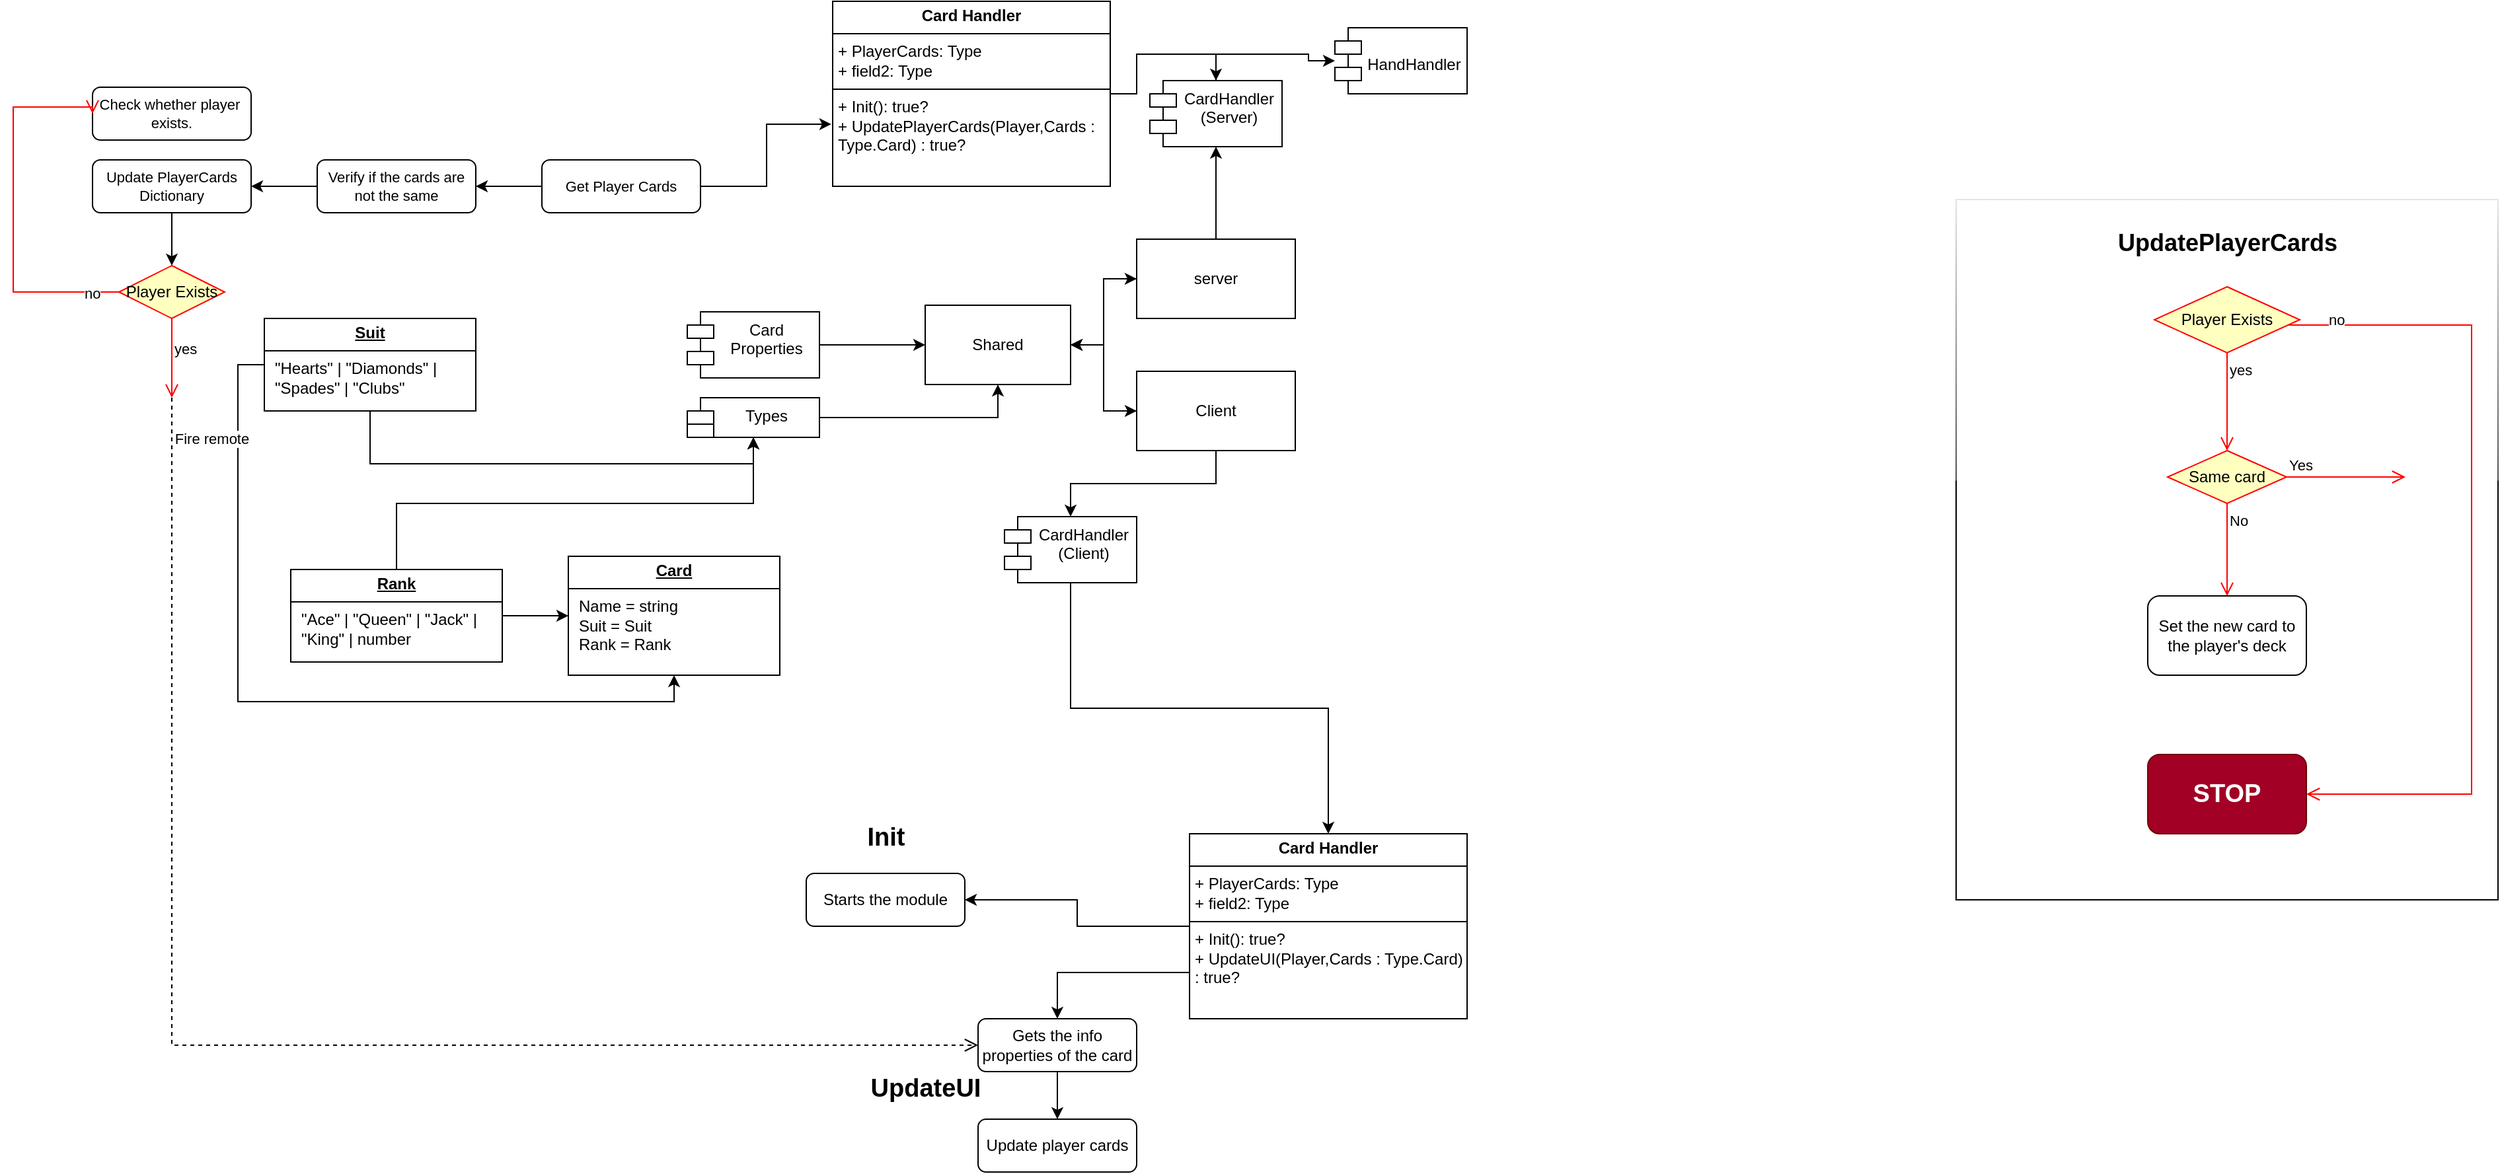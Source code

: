 <mxfile version="28.1.2">
  <diagram name="Page-1" id="2ejksbhLOjRQDNgva4iq">
    <mxGraphModel dx="896" dy="513" grid="1" gridSize="10" guides="1" tooltips="1" connect="1" arrows="1" fold="1" page="1" pageScale="1" pageWidth="2100" pageHeight="1800" math="0" shadow="0">
      <root>
        <mxCell id="0" />
        <mxCell id="1" parent="0" />
        <mxCell id="hIoRJC46qkKHdnnMaita-1" style="edgeStyle=orthogonalEdgeStyle;rounded=0;orthogonalLoop=1;jettySize=auto;html=1;exitX=0.5;exitY=0;exitDx=0;exitDy=0;entryX=0.5;entryY=1;entryDx=0;entryDy=0;" parent="1" source="hIoRJC46qkKHdnnMaita-3" target="hIoRJC46qkKHdnnMaita-5" edge="1">
          <mxGeometry relative="1" as="geometry" />
        </mxCell>
        <mxCell id="hIoRJC46qkKHdnnMaita-2" style="edgeStyle=orthogonalEdgeStyle;rounded=0;orthogonalLoop=1;jettySize=auto;html=1;exitX=0;exitY=0.5;exitDx=0;exitDy=0;entryX=1;entryY=0.5;entryDx=0;entryDy=0;" parent="1" source="hIoRJC46qkKHdnnMaita-3" target="hIoRJC46qkKHdnnMaita-15" edge="1">
          <mxGeometry relative="1" as="geometry" />
        </mxCell>
        <mxCell id="hIoRJC46qkKHdnnMaita-3" value="server" style="rounded=0;whiteSpace=wrap;html=1;" parent="1" vertex="1">
          <mxGeometry x="890" y="220" width="120" height="60" as="geometry" />
        </mxCell>
        <mxCell id="hIoRJC46qkKHdnnMaita-4" style="edgeStyle=orthogonalEdgeStyle;rounded=0;orthogonalLoop=1;jettySize=auto;html=1;exitX=0.5;exitY=0;exitDx=0;exitDy=0;" parent="1" source="hIoRJC46qkKHdnnMaita-5" target="hIoRJC46qkKHdnnMaita-16" edge="1">
          <mxGeometry relative="1" as="geometry" />
        </mxCell>
        <mxCell id="hIoRJC46qkKHdnnMaita-5" value="CardHandler&lt;div&gt;(Server)&lt;/div&gt;" style="shape=module;align=left;spacingLeft=20;align=center;verticalAlign=top;whiteSpace=wrap;html=1;" parent="1" vertex="1">
          <mxGeometry x="900" y="100" width="100" height="50" as="geometry" />
        </mxCell>
        <mxCell id="hIoRJC46qkKHdnnMaita-6" style="edgeStyle=orthogonalEdgeStyle;rounded=0;orthogonalLoop=1;jettySize=auto;html=1;exitX=0.5;exitY=1;exitDx=0;exitDy=0;entryX=0.5;entryY=0;entryDx=0;entryDy=0;" parent="1" source="hIoRJC46qkKHdnnMaita-7" target="hIoRJC46qkKHdnnMaita-39" edge="1">
          <mxGeometry relative="1" as="geometry" />
        </mxCell>
        <mxCell id="hIoRJC46qkKHdnnMaita-7" value="CardHandler&lt;div&gt;(Client)&lt;/div&gt;" style="shape=module;align=left;spacingLeft=20;align=center;verticalAlign=top;whiteSpace=wrap;html=1;" parent="1" vertex="1">
          <mxGeometry x="790" y="430" width="100" height="50" as="geometry" />
        </mxCell>
        <mxCell id="hIoRJC46qkKHdnnMaita-8" style="edgeStyle=orthogonalEdgeStyle;rounded=0;orthogonalLoop=1;jettySize=auto;html=1;exitX=0.5;exitY=1;exitDx=0;exitDy=0;entryX=0.5;entryY=0;entryDx=0;entryDy=0;" parent="1" source="hIoRJC46qkKHdnnMaita-10" target="hIoRJC46qkKHdnnMaita-7" edge="1">
          <mxGeometry relative="1" as="geometry" />
        </mxCell>
        <mxCell id="hIoRJC46qkKHdnnMaita-9" style="edgeStyle=orthogonalEdgeStyle;rounded=0;orthogonalLoop=1;jettySize=auto;html=1;exitX=0;exitY=0.5;exitDx=0;exitDy=0;entryX=1;entryY=0.5;entryDx=0;entryDy=0;" parent="1" source="hIoRJC46qkKHdnnMaita-10" target="hIoRJC46qkKHdnnMaita-15" edge="1">
          <mxGeometry relative="1" as="geometry" />
        </mxCell>
        <mxCell id="hIoRJC46qkKHdnnMaita-10" value="Client" style="rounded=0;whiteSpace=wrap;html=1;" parent="1" vertex="1">
          <mxGeometry x="890" y="320" width="120" height="60" as="geometry" />
        </mxCell>
        <mxCell id="hIoRJC46qkKHdnnMaita-11" style="edgeStyle=orthogonalEdgeStyle;rounded=0;orthogonalLoop=1;jettySize=auto;html=1;exitX=1;exitY=0.5;exitDx=0;exitDy=0;entryX=0;entryY=0.5;entryDx=0;entryDy=0;" parent="1" source="hIoRJC46qkKHdnnMaita-12" target="hIoRJC46qkKHdnnMaita-15" edge="1">
          <mxGeometry relative="1" as="geometry" />
        </mxCell>
        <mxCell id="hIoRJC46qkKHdnnMaita-12" value="Card&lt;div&gt;Properties&lt;/div&gt;" style="shape=module;align=left;spacingLeft=20;align=center;verticalAlign=top;whiteSpace=wrap;html=1;" parent="1" vertex="1">
          <mxGeometry x="550" y="275" width="100" height="50" as="geometry" />
        </mxCell>
        <mxCell id="hIoRJC46qkKHdnnMaita-13" style="edgeStyle=orthogonalEdgeStyle;rounded=0;orthogonalLoop=1;jettySize=auto;html=1;exitX=1;exitY=0.5;exitDx=0;exitDy=0;entryX=0;entryY=0.5;entryDx=0;entryDy=0;" parent="1" source="hIoRJC46qkKHdnnMaita-15" target="hIoRJC46qkKHdnnMaita-3" edge="1">
          <mxGeometry relative="1" as="geometry" />
        </mxCell>
        <mxCell id="hIoRJC46qkKHdnnMaita-14" style="edgeStyle=orthogonalEdgeStyle;rounded=0;orthogonalLoop=1;jettySize=auto;html=1;exitX=1;exitY=0.5;exitDx=0;exitDy=0;entryX=0;entryY=0.5;entryDx=0;entryDy=0;" parent="1" source="hIoRJC46qkKHdnnMaita-15" target="hIoRJC46qkKHdnnMaita-10" edge="1">
          <mxGeometry relative="1" as="geometry" />
        </mxCell>
        <mxCell id="hIoRJC46qkKHdnnMaita-15" value="Shared" style="rounded=0;whiteSpace=wrap;html=1;" parent="1" vertex="1">
          <mxGeometry x="730" y="270" width="110" height="60" as="geometry" />
        </mxCell>
        <mxCell id="hIoRJC46qkKHdnnMaita-16" value="&lt;div&gt;&lt;br&gt;&lt;/div&gt;HandHandler" style="shape=module;align=left;spacingLeft=20;align=center;verticalAlign=top;whiteSpace=wrap;html=1;" parent="1" vertex="1">
          <mxGeometry x="1040" y="60" width="100" height="50" as="geometry" />
        </mxCell>
        <mxCell id="hIoRJC46qkKHdnnMaita-17" style="edgeStyle=orthogonalEdgeStyle;rounded=0;orthogonalLoop=1;jettySize=auto;html=1;exitX=1;exitY=0.5;exitDx=0;exitDy=0;entryX=0.5;entryY=1;entryDx=0;entryDy=0;" parent="1" source="hIoRJC46qkKHdnnMaita-18" target="hIoRJC46qkKHdnnMaita-15" edge="1">
          <mxGeometry relative="1" as="geometry" />
        </mxCell>
        <mxCell id="hIoRJC46qkKHdnnMaita-18" value="Types&lt;div&gt;&lt;br&gt;&lt;/div&gt;" style="shape=module;align=left;spacingLeft=20;align=center;verticalAlign=top;whiteSpace=wrap;html=1;" parent="1" vertex="1">
          <mxGeometry x="550" y="340" width="100" height="30" as="geometry" />
        </mxCell>
        <mxCell id="hIoRJC46qkKHdnnMaita-19" value="&lt;p style=&quot;margin:0px;margin-top:4px;text-align:center;text-decoration:underline;&quot;&gt;&lt;b&gt;Card&lt;/b&gt;&lt;/p&gt;&lt;hr size=&quot;1&quot; style=&quot;border-style:solid;&quot;&gt;&lt;p style=&quot;margin:0px;margin-left:8px;&quot;&gt;Name = string&lt;br&gt;Suit = Suit&lt;br&gt;Rank = Rank&lt;/p&gt;" style="verticalAlign=top;align=left;overflow=fill;html=1;whiteSpace=wrap;" parent="1" vertex="1">
          <mxGeometry x="460" y="460" width="160" height="90" as="geometry" />
        </mxCell>
        <mxCell id="hIoRJC46qkKHdnnMaita-20" style="edgeStyle=orthogonalEdgeStyle;rounded=0;orthogonalLoop=1;jettySize=auto;html=1;exitX=1;exitY=0.5;exitDx=0;exitDy=0;entryX=0;entryY=0.5;entryDx=0;entryDy=0;" parent="1" source="hIoRJC46qkKHdnnMaita-22" target="hIoRJC46qkKHdnnMaita-19" edge="1">
          <mxGeometry relative="1" as="geometry" />
        </mxCell>
        <mxCell id="hIoRJC46qkKHdnnMaita-21" style="edgeStyle=orthogonalEdgeStyle;rounded=0;orthogonalLoop=1;jettySize=auto;html=1;exitX=0.5;exitY=0;exitDx=0;exitDy=0;entryX=0.5;entryY=1;entryDx=0;entryDy=0;" parent="1" source="hIoRJC46qkKHdnnMaita-22" target="hIoRJC46qkKHdnnMaita-18" edge="1">
          <mxGeometry relative="1" as="geometry" />
        </mxCell>
        <mxCell id="hIoRJC46qkKHdnnMaita-22" value="&lt;p style=&quot;margin:0px;margin-top:4px;text-align:center;text-decoration:underline;&quot;&gt;&lt;b&gt;Rank&lt;/b&gt;&lt;/p&gt;&lt;hr size=&quot;1&quot; style=&quot;border-style:solid;&quot;&gt;&lt;p style=&quot;margin:0px;margin-left:8px;&quot;&gt;&quot;Ace&quot; | &quot;Queen&quot; | &quot;Jack&quot; | &quot;King&quot; | number&lt;/p&gt;" style="verticalAlign=top;align=left;overflow=fill;html=1;whiteSpace=wrap;" parent="1" vertex="1">
          <mxGeometry x="250" y="470" width="160" height="70" as="geometry" />
        </mxCell>
        <mxCell id="hIoRJC46qkKHdnnMaita-23" style="edgeStyle=orthogonalEdgeStyle;rounded=0;orthogonalLoop=1;jettySize=auto;html=1;exitX=0.5;exitY=1;exitDx=0;exitDy=0;entryX=0.5;entryY=1;entryDx=0;entryDy=0;" parent="1" source="hIoRJC46qkKHdnnMaita-25" target="hIoRJC46qkKHdnnMaita-18" edge="1">
          <mxGeometry relative="1" as="geometry" />
        </mxCell>
        <mxCell id="hIoRJC46qkKHdnnMaita-24" style="edgeStyle=orthogonalEdgeStyle;rounded=0;orthogonalLoop=1;jettySize=auto;html=1;exitX=0;exitY=0.5;exitDx=0;exitDy=0;entryX=0.5;entryY=1;entryDx=0;entryDy=0;" parent="1" source="hIoRJC46qkKHdnnMaita-25" target="hIoRJC46qkKHdnnMaita-19" edge="1">
          <mxGeometry relative="1" as="geometry" />
        </mxCell>
        <mxCell id="hIoRJC46qkKHdnnMaita-25" value="&lt;p style=&quot;margin:0px;margin-top:4px;text-align:center;text-decoration:underline;&quot;&gt;&lt;b&gt;Suit&lt;/b&gt;&lt;/p&gt;&lt;hr size=&quot;1&quot; style=&quot;border-style:solid;&quot;&gt;&lt;p style=&quot;margin:0px;margin-left:8px;&quot;&gt;&quot;Hearts&quot; | &quot;Diamonds&quot; | &quot;Spades&quot; | &quot;Clubs&quot;&lt;/p&gt;" style="verticalAlign=top;align=left;overflow=fill;html=1;whiteSpace=wrap;" parent="1" vertex="1">
          <mxGeometry x="230" y="280" width="160" height="70" as="geometry" />
        </mxCell>
        <mxCell id="hIoRJC46qkKHdnnMaita-26" style="edgeStyle=orthogonalEdgeStyle;rounded=0;orthogonalLoop=1;jettySize=auto;html=1;exitX=1;exitY=0.5;exitDx=0;exitDy=0;entryX=0.5;entryY=0;entryDx=0;entryDy=0;" parent="1" source="hIoRJC46qkKHdnnMaita-27" target="hIoRJC46qkKHdnnMaita-5" edge="1">
          <mxGeometry relative="1" as="geometry" />
        </mxCell>
        <mxCell id="hIoRJC46qkKHdnnMaita-27" value="&lt;p style=&quot;margin:0px;margin-top:4px;text-align:center;&quot;&gt;&lt;b&gt;Card Handler&lt;/b&gt;&lt;/p&gt;&lt;hr size=&quot;1&quot; style=&quot;border-style:solid;&quot;&gt;&lt;p style=&quot;margin:0px;margin-left:4px;&quot;&gt;+ PlayerCards: Type&lt;br&gt;+ field2: Type&lt;/p&gt;&lt;hr size=&quot;1&quot; style=&quot;border-style:solid;&quot;&gt;&lt;p style=&quot;margin:0px;margin-left:4px;&quot;&gt;+ Init(): true?&lt;br&gt;&lt;/p&gt;&lt;p style=&quot;margin:0px;margin-left:4px;&quot;&gt;+ UpdatePlayerCards(Player,Cards : Type.Card) : true?&lt;/p&gt;" style="verticalAlign=top;align=left;overflow=fill;html=1;whiteSpace=wrap;" parent="1" vertex="1">
          <mxGeometry x="660" y="40" width="210" height="140" as="geometry" />
        </mxCell>
        <mxCell id="hIoRJC46qkKHdnnMaita-29" style="edgeStyle=orthogonalEdgeStyle;rounded=0;orthogonalLoop=1;jettySize=auto;html=1;exitX=0;exitY=0.5;exitDx=0;exitDy=0;entryX=1;entryY=0.5;entryDx=0;entryDy=0;" parent="1" source="hIoRJC46qkKHdnnMaita-30" target="hIoRJC46qkKHdnnMaita-32" edge="1">
          <mxGeometry relative="1" as="geometry" />
        </mxCell>
        <mxCell id="hIoRJC46qkKHdnnMaita-30" value="Get Player Cards" style="rounded=1;whiteSpace=wrap;html=1;fontSize=11;" parent="1" vertex="1">
          <mxGeometry x="440" y="160" width="120" height="40" as="geometry" />
        </mxCell>
        <mxCell id="hIoRJC46qkKHdnnMaita-31" style="edgeStyle=orthogonalEdgeStyle;rounded=0;orthogonalLoop=1;jettySize=auto;html=1;exitX=0;exitY=0.5;exitDx=0;exitDy=0;entryX=1;entryY=0.5;entryDx=0;entryDy=0;" parent="1" source="hIoRJC46qkKHdnnMaita-32" target="hIoRJC46qkKHdnnMaita-34" edge="1">
          <mxGeometry relative="1" as="geometry" />
        </mxCell>
        <mxCell id="hIoRJC46qkKHdnnMaita-32" value="Verify if the cards are not the same" style="rounded=1;whiteSpace=wrap;html=1;fontSize=11;" parent="1" vertex="1">
          <mxGeometry x="270" y="160" width="120" height="40" as="geometry" />
        </mxCell>
        <mxCell id="hIoRJC46qkKHdnnMaita-33" style="edgeStyle=orthogonalEdgeStyle;rounded=0;orthogonalLoop=1;jettySize=auto;html=1;exitX=0.5;exitY=1;exitDx=0;exitDy=0;entryX=0.5;entryY=0;entryDx=0;entryDy=0;" parent="1" source="hIoRJC46qkKHdnnMaita-34" edge="1">
          <mxGeometry relative="1" as="geometry">
            <mxPoint x="160" y="240.0" as="targetPoint" />
          </mxGeometry>
        </mxCell>
        <mxCell id="hIoRJC46qkKHdnnMaita-34" value="Update PlayerCards Dictionary" style="rounded=1;whiteSpace=wrap;html=1;fontSize=11;" parent="1" vertex="1">
          <mxGeometry x="100" y="160" width="120" height="40" as="geometry" />
        </mxCell>
        <mxCell id="hIoRJC46qkKHdnnMaita-35" style="edgeStyle=orthogonalEdgeStyle;rounded=0;orthogonalLoop=1;jettySize=auto;html=1;exitX=0.5;exitY=1;exitDx=0;exitDy=0;" parent="1" source="hIoRJC46qkKHdnnMaita-32" target="hIoRJC46qkKHdnnMaita-32" edge="1">
          <mxGeometry relative="1" as="geometry" />
        </mxCell>
        <mxCell id="hIoRJC46qkKHdnnMaita-36" style="edgeStyle=orthogonalEdgeStyle;rounded=0;orthogonalLoop=1;jettySize=auto;html=1;exitX=1;exitY=0.5;exitDx=0;exitDy=0;entryX=-0.005;entryY=0.664;entryDx=0;entryDy=0;entryPerimeter=0;" parent="1" source="hIoRJC46qkKHdnnMaita-30" target="hIoRJC46qkKHdnnMaita-27" edge="1">
          <mxGeometry relative="1" as="geometry" />
        </mxCell>
        <mxCell id="hIoRJC46qkKHdnnMaita-37" style="edgeStyle=orthogonalEdgeStyle;rounded=0;orthogonalLoop=1;jettySize=auto;html=1;exitX=0;exitY=0.75;exitDx=0;exitDy=0;entryX=0.5;entryY=0;entryDx=0;entryDy=0;" parent="1" source="hIoRJC46qkKHdnnMaita-39" target="hIoRJC46qkKHdnnMaita-43" edge="1">
          <mxGeometry relative="1" as="geometry" />
        </mxCell>
        <mxCell id="hIoRJC46qkKHdnnMaita-38" style="edgeStyle=orthogonalEdgeStyle;rounded=0;orthogonalLoop=1;jettySize=auto;html=1;exitX=0;exitY=0.5;exitDx=0;exitDy=0;entryX=1;entryY=0.5;entryDx=0;entryDy=0;" parent="1" source="hIoRJC46qkKHdnnMaita-39" target="hIoRJC46qkKHdnnMaita-45" edge="1">
          <mxGeometry relative="1" as="geometry" />
        </mxCell>
        <mxCell id="hIoRJC46qkKHdnnMaita-39" value="&lt;p style=&quot;margin:0px;margin-top:4px;text-align:center;&quot;&gt;&lt;b&gt;Card Handler&lt;/b&gt;&lt;/p&gt;&lt;hr size=&quot;1&quot; style=&quot;border-style:solid;&quot;&gt;&lt;p style=&quot;margin:0px;margin-left:4px;&quot;&gt;+ PlayerCards: Type&lt;br&gt;+ field2: Type&lt;/p&gt;&lt;hr size=&quot;1&quot; style=&quot;border-style:solid;&quot;&gt;&lt;p style=&quot;margin:0px;margin-left:4px;&quot;&gt;+ Init(): true?&lt;br&gt;&lt;/p&gt;&lt;p style=&quot;margin:0px;margin-left:4px;&quot;&gt;+ UpdateUI(Player,Cards : Type.Card) : true?&lt;/p&gt;" style="verticalAlign=top;align=left;overflow=fill;html=1;whiteSpace=wrap;" parent="1" vertex="1">
          <mxGeometry x="930" y="670" width="210" height="140" as="geometry" />
        </mxCell>
        <mxCell id="hIoRJC46qkKHdnnMaita-40" value="Update player cards" style="rounded=1;whiteSpace=wrap;html=1;" parent="1" vertex="1">
          <mxGeometry x="770" y="886" width="120" height="40" as="geometry" />
        </mxCell>
        <mxCell id="hIoRJC46qkKHdnnMaita-41" value="UpdateUI" style="text;align=center;fontStyle=1;verticalAlign=middle;spacingLeft=3;spacingRight=3;strokeColor=none;rotatable=0;points=[[0,0.5],[1,0.5]];portConstraint=eastwest;html=1;fontSize=19;" parent="1" vertex="1">
          <mxGeometry x="650" y="850" width="160" height="26" as="geometry" />
        </mxCell>
        <mxCell id="hIoRJC46qkKHdnnMaita-42" style="edgeStyle=orthogonalEdgeStyle;rounded=0;orthogonalLoop=1;jettySize=auto;html=1;exitX=0.5;exitY=1;exitDx=0;exitDy=0;entryX=0.5;entryY=0;entryDx=0;entryDy=0;" parent="1" source="hIoRJC46qkKHdnnMaita-43" target="hIoRJC46qkKHdnnMaita-40" edge="1">
          <mxGeometry relative="1" as="geometry" />
        </mxCell>
        <mxCell id="hIoRJC46qkKHdnnMaita-43" value="Gets the info properties of the card" style="rounded=1;whiteSpace=wrap;html=1;" parent="1" vertex="1">
          <mxGeometry x="770" y="810" width="120" height="40" as="geometry" />
        </mxCell>
        <mxCell id="hIoRJC46qkKHdnnMaita-44" value="Fire remote" style="html=1;verticalAlign=bottom;endArrow=open;dashed=1;endSize=8;curved=0;rounded=0;entryX=0;entryY=0.5;entryDx=0;entryDy=0;" parent="1" target="hIoRJC46qkKHdnnMaita-43" edge="1">
          <mxGeometry x="-0.928" y="30" relative="1" as="geometry">
            <mxPoint x="160" y="340" as="sourcePoint" />
            <mxPoint x="590" y="500" as="targetPoint" />
            <Array as="points">
              <mxPoint x="160" y="830" />
            </Array>
            <mxPoint as="offset" />
          </mxGeometry>
        </mxCell>
        <mxCell id="hIoRJC46qkKHdnnMaita-45" value="Starts the module" style="rounded=1;whiteSpace=wrap;html=1;" parent="1" vertex="1">
          <mxGeometry x="640" y="700" width="120" height="40" as="geometry" />
        </mxCell>
        <mxCell id="hIoRJC46qkKHdnnMaita-46" value="Init" style="text;align=center;fontStyle=1;verticalAlign=middle;spacingLeft=3;spacingRight=3;strokeColor=none;rotatable=0;points=[[0,0.5],[1,0.5]];portConstraint=eastwest;html=1;fontSize=19;" parent="1" vertex="1">
          <mxGeometry x="620" y="660" width="160" height="26" as="geometry" />
        </mxCell>
        <mxCell id="hIoRJC46qkKHdnnMaita-47" value="Check whether player&amp;nbsp;&lt;div&gt;exists.&lt;/div&gt;" style="rounded=1;whiteSpace=wrap;html=1;fontSize=11;" parent="1" vertex="1">
          <mxGeometry x="100" y="105" width="120" height="40" as="geometry" />
        </mxCell>
        <mxCell id="hIoRJC46qkKHdnnMaita-48" value="Player Exists" style="rhombus;whiteSpace=wrap;html=1;fontColor=#000000;fillColor=#ffffc0;strokeColor=#ff0000;" parent="1" vertex="1">
          <mxGeometry x="120" y="240" width="80" height="40" as="geometry" />
        </mxCell>
        <mxCell id="hIoRJC46qkKHdnnMaita-49" value="no" style="edgeStyle=orthogonalEdgeStyle;html=1;align=left;verticalAlign=bottom;endArrow=open;endSize=8;strokeColor=#ff0000;rounded=0;entryX=0;entryY=0.5;entryDx=0;entryDy=0;" parent="1" source="hIoRJC46qkKHdnnMaita-48" target="hIoRJC46qkKHdnnMaita-47" edge="1">
          <mxGeometry x="-0.799" y="10" relative="1" as="geometry">
            <mxPoint x="80" y="120" as="targetPoint" />
            <mxPoint as="offset" />
            <Array as="points">
              <mxPoint x="40" y="260" />
              <mxPoint x="40" y="120" />
              <mxPoint x="100" y="120" />
            </Array>
          </mxGeometry>
        </mxCell>
        <mxCell id="hIoRJC46qkKHdnnMaita-50" value="yes" style="edgeStyle=orthogonalEdgeStyle;html=1;align=left;verticalAlign=top;endArrow=open;endSize=8;strokeColor=#ff0000;rounded=0;" parent="1" source="hIoRJC46qkKHdnnMaita-48" edge="1">
          <mxGeometry x="-0.668" relative="1" as="geometry">
            <mxPoint x="160" y="340" as="targetPoint" />
            <mxPoint as="offset" />
          </mxGeometry>
        </mxCell>
        <mxCell id="hIoRJC46qkKHdnnMaita-52" value="" style="rounded=0;whiteSpace=wrap;html=1;glass=1;" parent="1" vertex="1">
          <mxGeometry x="1510" y="190" width="410" height="530" as="geometry" />
        </mxCell>
        <mxCell id="hIoRJC46qkKHdnnMaita-28" value="UpdatePlayerCards" style="text;align=center;fontStyle=1;verticalAlign=middle;spacingLeft=3;spacingRight=3;strokeColor=none;rotatable=0;points=[[0,0.5],[1,0.5]];portConstraint=eastwest;html=1;fontSize=18;" parent="1" vertex="1">
          <mxGeometry x="1605" y="190" width="220" height="66" as="geometry" />
        </mxCell>
        <mxCell id="hIoRJC46qkKHdnnMaita-53" value="Player Exists" style="rhombus;whiteSpace=wrap;html=1;fontColor=#000000;fillColor=#ffffc0;strokeColor=#ff0000;" parent="1" vertex="1">
          <mxGeometry x="1660" y="256" width="110" height="50" as="geometry" />
        </mxCell>
        <mxCell id="hIoRJC46qkKHdnnMaita-54" value="no" style="edgeStyle=orthogonalEdgeStyle;html=1;align=left;verticalAlign=bottom;endArrow=open;endSize=8;strokeColor=#ff0000;rounded=0;entryX=1;entryY=0.5;entryDx=0;entryDy=0;" parent="1" source="hIoRJC46qkKHdnnMaita-53" edge="1">
          <mxGeometry x="-0.907" y="-5" relative="1" as="geometry">
            <mxPoint x="1775" y="640" as="targetPoint" />
            <Array as="points">
              <mxPoint x="1900" y="285" />
              <mxPoint x="1900" y="640" />
            </Array>
            <mxPoint as="offset" />
          </mxGeometry>
        </mxCell>
        <mxCell id="hIoRJC46qkKHdnnMaita-55" value="yes" style="edgeStyle=orthogonalEdgeStyle;html=1;align=left;verticalAlign=top;endArrow=open;endSize=8;strokeColor=#ff0000;rounded=0;entryX=0.5;entryY=0;entryDx=0;entryDy=0;" parent="1" source="hIoRJC46qkKHdnnMaita-53" edge="1" target="OeNNiOjXvxybN52X8_eK-5">
          <mxGeometry x="-1" relative="1" as="geometry">
            <mxPoint x="1705" y="360" as="targetPoint" />
            <Array as="points" />
          </mxGeometry>
        </mxCell>
        <mxCell id="hIoRJC46qkKHdnnMaita-56" value="STOP" style="rounded=1;whiteSpace=wrap;html=1;fillColor=light-dark(#A20025,#FF3455);fontColor=light-dark(#FFFFFF,#FFFFFF);strokeColor=#6F0000;fontSize=19;fontStyle=1" parent="1" vertex="1">
          <mxGeometry x="1655" y="610" width="120" height="60" as="geometry" />
        </mxCell>
        <mxCell id="OeNNiOjXvxybN52X8_eK-5" value="Same card" style="rhombus;whiteSpace=wrap;html=1;fontColor=#000000;fillColor=#ffffc0;strokeColor=#ff0000;" vertex="1" parent="1">
          <mxGeometry x="1670" y="380" width="90" height="40" as="geometry" />
        </mxCell>
        <mxCell id="OeNNiOjXvxybN52X8_eK-6" value="Yes" style="edgeStyle=orthogonalEdgeStyle;html=1;align=left;verticalAlign=bottom;endArrow=open;endSize=8;strokeColor=#ff0000;rounded=0;" edge="1" source="OeNNiOjXvxybN52X8_eK-5" parent="1">
          <mxGeometry x="-1" relative="1" as="geometry">
            <mxPoint x="1850" y="400" as="targetPoint" />
          </mxGeometry>
        </mxCell>
        <mxCell id="OeNNiOjXvxybN52X8_eK-7" value="No" style="edgeStyle=orthogonalEdgeStyle;html=1;align=left;verticalAlign=top;endArrow=open;endSize=8;strokeColor=#ff0000;rounded=0;entryX=0.5;entryY=0;entryDx=0;entryDy=0;" edge="1" source="OeNNiOjXvxybN52X8_eK-5" parent="1" target="OeNNiOjXvxybN52X8_eK-9">
          <mxGeometry x="-1" relative="1" as="geometry">
            <mxPoint x="1710" y="480" as="targetPoint" />
            <Array as="points" />
          </mxGeometry>
        </mxCell>
        <mxCell id="OeNNiOjXvxybN52X8_eK-9" value="Set the new card to the player&#39;s deck" style="rounded=1;whiteSpace=wrap;html=1;" vertex="1" parent="1">
          <mxGeometry x="1655" y="490" width="120" height="60" as="geometry" />
        </mxCell>
      </root>
    </mxGraphModel>
  </diagram>
</mxfile>
